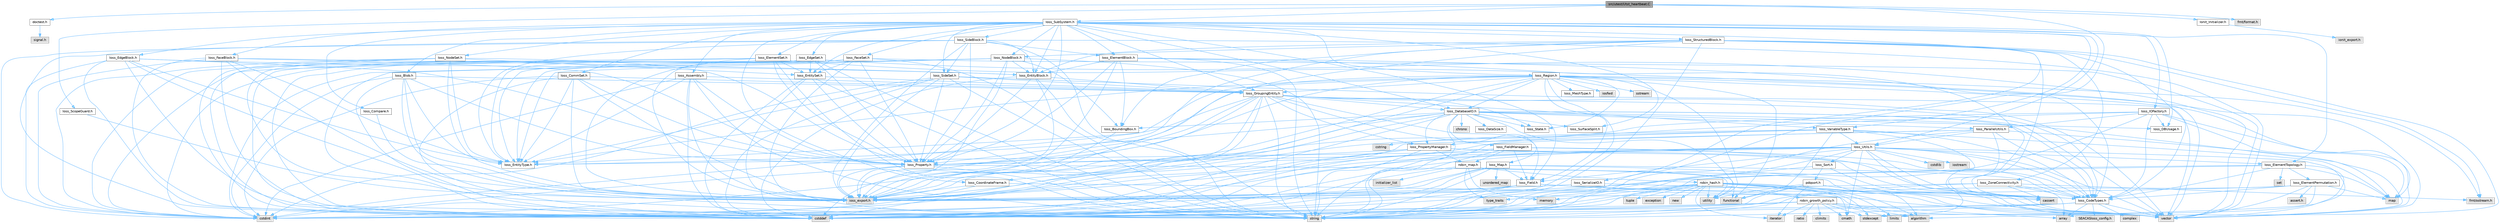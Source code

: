 digraph "src/utest/Utst_heartbeat.C"
{
 // INTERACTIVE_SVG=YES
 // LATEX_PDF_SIZE
  bgcolor="transparent";
  edge [fontname=Helvetica,fontsize=10,labelfontname=Helvetica,labelfontsize=10];
  node [fontname=Helvetica,fontsize=10,shape=box,height=0.2,width=0.4];
  Node1 [id="Node000001",label="src/utest/Utst_heartbeat.C",height=0.2,width=0.4,color="gray40", fillcolor="grey60", style="filled", fontcolor="black",tooltip=" "];
  Node1 -> Node2 [id="edge1_Node000001_Node000002",color="steelblue1",style="solid",tooltip=" "];
  Node2 [id="Node000002",label="doctest.h",height=0.2,width=0.4,color="grey40", fillcolor="white", style="filled",URL="$doctest_8h.html",tooltip=" "];
  Node2 -> Node3 [id="edge2_Node000002_Node000003",color="steelblue1",style="solid",tooltip=" "];
  Node3 [id="Node000003",label="signal.h",height=0.2,width=0.4,color="grey60", fillcolor="#E0E0E0", style="filled",tooltip=" "];
  Node1 -> Node4 [id="edge3_Node000001_Node000004",color="steelblue1",style="solid",tooltip=" "];
  Node4 [id="Node000004",label="string",height=0.2,width=0.4,color="grey60", fillcolor="#E0E0E0", style="filled",tooltip=" "];
  Node1 -> Node5 [id="edge4_Node000001_Node000005",color="steelblue1",style="solid",tooltip=" "];
  Node5 [id="Node000005",label="Ionit_Initializer.h",height=0.2,width=0.4,color="grey40", fillcolor="white", style="filled",URL="$Ionit__Initializer_8h.html",tooltip=" "];
  Node5 -> Node6 [id="edge5_Node000005_Node000006",color="steelblue1",style="solid",tooltip=" "];
  Node6 [id="Node000006",label="ionit_export.h",height=0.2,width=0.4,color="grey60", fillcolor="#E0E0E0", style="filled",tooltip=" "];
  Node1 -> Node7 [id="edge6_Node000001_Node000007",color="steelblue1",style="solid",tooltip=" "];
  Node7 [id="Node000007",label="Ioss_ScopeGuard.h",height=0.2,width=0.4,color="grey40", fillcolor="white", style="filled",URL="$Ioss__ScopeGuard_8h.html",tooltip=" "];
  Node7 -> Node8 [id="edge7_Node000007_Node000008",color="steelblue1",style="solid",tooltip=" "];
  Node8 [id="Node000008",label="ioss_export.h",height=0.2,width=0.4,color="grey60", fillcolor="#E0E0E0", style="filled",tooltip=" "];
  Node1 -> Node9 [id="edge8_Node000001_Node000009",color="steelblue1",style="solid",tooltip=" "];
  Node9 [id="Node000009",label="Ioss_SubSystem.h",height=0.2,width=0.4,color="grey40", fillcolor="white", style="filled",URL="$Ioss__SubSystem_8h.html",tooltip=" "];
  Node9 -> Node10 [id="edge9_Node000009_Node000010",color="steelblue1",style="solid",tooltip=" "];
  Node10 [id="Node000010",label="Ioss_Assembly.h",height=0.2,width=0.4,color="grey40", fillcolor="white", style="filled",URL="$Ioss__Assembly_8h.html",tooltip=" "];
  Node10 -> Node8 [id="edge10_Node000010_Node000008",color="steelblue1",style="solid",tooltip=" "];
  Node10 -> Node11 [id="edge11_Node000010_Node000011",color="steelblue1",style="solid",tooltip=" "];
  Node11 [id="Node000011",label="Ioss_EntityType.h",height=0.2,width=0.4,color="grey40", fillcolor="white", style="filled",URL="$Ioss__EntityType_8h.html",tooltip=" "];
  Node10 -> Node12 [id="edge12_Node000010_Node000012",color="steelblue1",style="solid",tooltip=" "];
  Node12 [id="Node000012",label="Ioss_Property.h",height=0.2,width=0.4,color="grey40", fillcolor="white", style="filled",URL="$Ioss__Property_8h.html",tooltip=" "];
  Node12 -> Node8 [id="edge13_Node000012_Node000008",color="steelblue1",style="solid",tooltip=" "];
  Node12 -> Node13 [id="edge14_Node000012_Node000013",color="steelblue1",style="solid",tooltip=" "];
  Node13 [id="Node000013",label="cstdint",height=0.2,width=0.4,color="grey60", fillcolor="#E0E0E0", style="filled",tooltip=" "];
  Node12 -> Node4 [id="edge15_Node000012_Node000004",color="steelblue1",style="solid",tooltip=" "];
  Node12 -> Node14 [id="edge16_Node000012_Node000014",color="steelblue1",style="solid",tooltip=" "];
  Node14 [id="Node000014",label="vector",height=0.2,width=0.4,color="grey60", fillcolor="#E0E0E0", style="filled",tooltip=" "];
  Node10 -> Node15 [id="edge17_Node000010_Node000015",color="steelblue1",style="solid",tooltip=" "];
  Node15 [id="Node000015",label="Ioss_GroupingEntity.h",height=0.2,width=0.4,color="grey40", fillcolor="white", style="filled",URL="$Ioss__GroupingEntity_8h.html",tooltip=" "];
  Node15 -> Node8 [id="edge18_Node000015_Node000008",color="steelblue1",style="solid",tooltip=" "];
  Node15 -> Node16 [id="edge19_Node000015_Node000016",color="steelblue1",style="solid",tooltip=" "];
  Node16 [id="Node000016",label="Ioss_CodeTypes.h",height=0.2,width=0.4,color="grey40", fillcolor="white", style="filled",URL="$Ioss__CodeTypes_8h.html",tooltip=" "];
  Node16 -> Node17 [id="edge20_Node000016_Node000017",color="steelblue1",style="solid",tooltip=" "];
  Node17 [id="Node000017",label="array",height=0.2,width=0.4,color="grey60", fillcolor="#E0E0E0", style="filled",tooltip=" "];
  Node16 -> Node18 [id="edge21_Node000016_Node000018",color="steelblue1",style="solid",tooltip=" "];
  Node18 [id="Node000018",label="cstddef",height=0.2,width=0.4,color="grey60", fillcolor="#E0E0E0", style="filled",tooltip=" "];
  Node16 -> Node13 [id="edge22_Node000016_Node000013",color="steelblue1",style="solid",tooltip=" "];
  Node16 -> Node4 [id="edge23_Node000016_Node000004",color="steelblue1",style="solid",tooltip=" "];
  Node16 -> Node14 [id="edge24_Node000016_Node000014",color="steelblue1",style="solid",tooltip=" "];
  Node16 -> Node19 [id="edge25_Node000016_Node000019",color="steelblue1",style="solid",tooltip=" "];
  Node19 [id="Node000019",label="SEACASIoss_config.h",height=0.2,width=0.4,color="grey60", fillcolor="#E0E0E0", style="filled",tooltip=" "];
  Node16 -> Node20 [id="edge26_Node000016_Node000020",color="steelblue1",style="solid",tooltip=" "];
  Node20 [id="Node000020",label="complex",height=0.2,width=0.4,color="grey60", fillcolor="#E0E0E0", style="filled",tooltip=" "];
  Node15 -> Node21 [id="edge27_Node000015_Node000021",color="steelblue1",style="solid",tooltip=" "];
  Node21 [id="Node000021",label="Ioss_DatabaseIO.h",height=0.2,width=0.4,color="grey40", fillcolor="white", style="filled",URL="$Ioss__DatabaseIO_8h.html",tooltip=" "];
  Node21 -> Node8 [id="edge28_Node000021_Node000008",color="steelblue1",style="solid",tooltip=" "];
  Node21 -> Node22 [id="edge29_Node000021_Node000022",color="steelblue1",style="solid",tooltip=" "];
  Node22 [id="Node000022",label="Ioss_BoundingBox.h",height=0.2,width=0.4,color="grey40", fillcolor="white", style="filled",URL="$Ioss__BoundingBox_8h.html",tooltip=" "];
  Node22 -> Node8 [id="edge30_Node000022_Node000008",color="steelblue1",style="solid",tooltip=" "];
  Node21 -> Node16 [id="edge31_Node000021_Node000016",color="steelblue1",style="solid",tooltip=" "];
  Node21 -> Node23 [id="edge32_Node000021_Node000023",color="steelblue1",style="solid",tooltip=" "];
  Node23 [id="Node000023",label="Ioss_DBUsage.h",height=0.2,width=0.4,color="grey40", fillcolor="white", style="filled",URL="$Ioss__DBUsage_8h.html",tooltip=" "];
  Node21 -> Node24 [id="edge33_Node000021_Node000024",color="steelblue1",style="solid",tooltip=" "];
  Node24 [id="Node000024",label="Ioss_DataSize.h",height=0.2,width=0.4,color="grey40", fillcolor="white", style="filled",URL="$Ioss__DataSize_8h.html",tooltip=" "];
  Node21 -> Node11 [id="edge34_Node000021_Node000011",color="steelblue1",style="solid",tooltip=" "];
  Node21 -> Node25 [id="edge35_Node000021_Node000025",color="steelblue1",style="solid",tooltip=" "];
  Node25 [id="Node000025",label="Ioss_Map.h",height=0.2,width=0.4,color="grey40", fillcolor="white", style="filled",URL="$Ioss__Map_8h.html",tooltip=" "];
  Node25 -> Node8 [id="edge36_Node000025_Node000008",color="steelblue1",style="solid",tooltip=" "];
  Node25 -> Node16 [id="edge37_Node000025_Node000016",color="steelblue1",style="solid",tooltip=" "];
  Node25 -> Node26 [id="edge38_Node000025_Node000026",color="steelblue1",style="solid",tooltip=" "];
  Node26 [id="Node000026",label="Ioss_Field.h",height=0.2,width=0.4,color="grey40", fillcolor="white", style="filled",URL="$Ioss__Field_8h.html",tooltip=" "];
  Node26 -> Node8 [id="edge39_Node000026_Node000008",color="steelblue1",style="solid",tooltip=" "];
  Node26 -> Node16 [id="edge40_Node000026_Node000016",color="steelblue1",style="solid",tooltip=" "];
  Node26 -> Node18 [id="edge41_Node000026_Node000018",color="steelblue1",style="solid",tooltip=" "];
  Node26 -> Node4 [id="edge42_Node000026_Node000004",color="steelblue1",style="solid",tooltip=" "];
  Node26 -> Node14 [id="edge43_Node000026_Node000014",color="steelblue1",style="solid",tooltip=" "];
  Node25 -> Node18 [id="edge44_Node000025_Node000018",color="steelblue1",style="solid",tooltip=" "];
  Node25 -> Node13 [id="edge45_Node000025_Node000013",color="steelblue1",style="solid",tooltip=" "];
  Node25 -> Node4 [id="edge46_Node000025_Node000004",color="steelblue1",style="solid",tooltip=" "];
  Node25 -> Node14 [id="edge47_Node000025_Node000014",color="steelblue1",style="solid",tooltip=" "];
  Node25 -> Node27 [id="edge48_Node000025_Node000027",color="steelblue1",style="solid",tooltip=" "];
  Node27 [id="Node000027",label="unordered_map",height=0.2,width=0.4,color="grey60", fillcolor="#E0E0E0", style="filled",tooltip=" "];
  Node21 -> Node28 [id="edge49_Node000021_Node000028",color="steelblue1",style="solid",tooltip=" "];
  Node28 [id="Node000028",label="Ioss_ParallelUtils.h",height=0.2,width=0.4,color="grey40", fillcolor="white", style="filled",URL="$Ioss__ParallelUtils_8h.html",tooltip=" "];
  Node28 -> Node8 [id="edge50_Node000028_Node000008",color="steelblue1",style="solid",tooltip=" "];
  Node28 -> Node16 [id="edge51_Node000028_Node000016",color="steelblue1",style="solid",tooltip=" "];
  Node28 -> Node29 [id="edge52_Node000028_Node000029",color="steelblue1",style="solid",tooltip=" "];
  Node29 [id="Node000029",label="Ioss_Utils.h",height=0.2,width=0.4,color="grey40", fillcolor="white", style="filled",URL="$Ioss__Utils_8h.html",tooltip=" "];
  Node29 -> Node8 [id="edge53_Node000029_Node000008",color="steelblue1",style="solid",tooltip=" "];
  Node29 -> Node16 [id="edge54_Node000029_Node000016",color="steelblue1",style="solid",tooltip=" "];
  Node29 -> Node30 [id="edge55_Node000029_Node000030",color="steelblue1",style="solid",tooltip=" "];
  Node30 [id="Node000030",label="Ioss_ElementTopology.h",height=0.2,width=0.4,color="grey40", fillcolor="white", style="filled",URL="$Ioss__ElementTopology_8h.html",tooltip=" "];
  Node30 -> Node8 [id="edge56_Node000030_Node000008",color="steelblue1",style="solid",tooltip=" "];
  Node30 -> Node16 [id="edge57_Node000030_Node000016",color="steelblue1",style="solid",tooltip=" "];
  Node30 -> Node31 [id="edge58_Node000030_Node000031",color="steelblue1",style="solid",tooltip=" "];
  Node31 [id="Node000031",label="Ioss_ElementPermutation.h",height=0.2,width=0.4,color="grey40", fillcolor="white", style="filled",URL="$Ioss__ElementPermutation_8h.html",tooltip=" "];
  Node31 -> Node8 [id="edge59_Node000031_Node000008",color="steelblue1",style="solid",tooltip=" "];
  Node31 -> Node16 [id="edge60_Node000031_Node000016",color="steelblue1",style="solid",tooltip=" "];
  Node31 -> Node32 [id="edge61_Node000031_Node000032",color="steelblue1",style="solid",tooltip=" "];
  Node32 [id="Node000032",label="assert.h",height=0.2,width=0.4,color="grey60", fillcolor="#E0E0E0", style="filled",tooltip=" "];
  Node31 -> Node33 [id="edge62_Node000031_Node000033",color="steelblue1",style="solid",tooltip=" "];
  Node33 [id="Node000033",label="limits",height=0.2,width=0.4,color="grey60", fillcolor="#E0E0E0", style="filled",tooltip=" "];
  Node31 -> Node34 [id="edge63_Node000031_Node000034",color="steelblue1",style="solid",tooltip=" "];
  Node34 [id="Node000034",label="map",height=0.2,width=0.4,color="grey60", fillcolor="#E0E0E0", style="filled",tooltip=" "];
  Node31 -> Node4 [id="edge64_Node000031_Node000004",color="steelblue1",style="solid",tooltip=" "];
  Node31 -> Node14 [id="edge65_Node000031_Node000014",color="steelblue1",style="solid",tooltip=" "];
  Node30 -> Node34 [id="edge66_Node000030_Node000034",color="steelblue1",style="solid",tooltip=" "];
  Node30 -> Node35 [id="edge67_Node000030_Node000035",color="steelblue1",style="solid",tooltip=" "];
  Node35 [id="Node000035",label="set",height=0.2,width=0.4,color="grey60", fillcolor="#E0E0E0", style="filled",tooltip=" "];
  Node30 -> Node4 [id="edge68_Node000030_Node000004",color="steelblue1",style="solid",tooltip=" "];
  Node30 -> Node14 [id="edge69_Node000030_Node000014",color="steelblue1",style="solid",tooltip=" "];
  Node29 -> Node11 [id="edge70_Node000029_Node000011",color="steelblue1",style="solid",tooltip=" "];
  Node29 -> Node26 [id="edge71_Node000029_Node000026",color="steelblue1",style="solid",tooltip=" "];
  Node29 -> Node12 [id="edge72_Node000029_Node000012",color="steelblue1",style="solid",tooltip=" "];
  Node29 -> Node36 [id="edge73_Node000029_Node000036",color="steelblue1",style="solid",tooltip=" "];
  Node36 [id="Node000036",label="Ioss_Sort.h",height=0.2,width=0.4,color="grey40", fillcolor="white", style="filled",URL="$Ioss__Sort_8h.html",tooltip=" "];
  Node36 -> Node37 [id="edge74_Node000036_Node000037",color="steelblue1",style="solid",tooltip=" "];
  Node37 [id="Node000037",label="pdqsort.h",height=0.2,width=0.4,color="grey40", fillcolor="white", style="filled",URL="$pdqsort_8h.html",tooltip=" "];
  Node37 -> Node38 [id="edge75_Node000037_Node000038",color="steelblue1",style="solid",tooltip=" "];
  Node38 [id="Node000038",label="algorithm",height=0.2,width=0.4,color="grey60", fillcolor="#E0E0E0", style="filled",tooltip=" "];
  Node37 -> Node18 [id="edge76_Node000037_Node000018",color="steelblue1",style="solid",tooltip=" "];
  Node37 -> Node39 [id="edge77_Node000037_Node000039",color="steelblue1",style="solid",tooltip=" "];
  Node39 [id="Node000039",label="functional",height=0.2,width=0.4,color="grey60", fillcolor="#E0E0E0", style="filled",tooltip=" "];
  Node37 -> Node40 [id="edge78_Node000037_Node000040",color="steelblue1",style="solid",tooltip=" "];
  Node40 [id="Node000040",label="iterator",height=0.2,width=0.4,color="grey60", fillcolor="#E0E0E0", style="filled",tooltip=" "];
  Node37 -> Node41 [id="edge79_Node000037_Node000041",color="steelblue1",style="solid",tooltip=" "];
  Node41 [id="Node000041",label="utility",height=0.2,width=0.4,color="grey60", fillcolor="#E0E0E0", style="filled",tooltip=" "];
  Node36 -> Node18 [id="edge80_Node000036_Node000018",color="steelblue1",style="solid",tooltip=" "];
  Node36 -> Node14 [id="edge81_Node000036_Node000014",color="steelblue1",style="solid",tooltip=" "];
  Node29 -> Node38 [id="edge82_Node000029_Node000038",color="steelblue1",style="solid",tooltip=" "];
  Node29 -> Node42 [id="edge83_Node000029_Node000042",color="steelblue1",style="solid",tooltip=" "];
  Node42 [id="Node000042",label="cassert",height=0.2,width=0.4,color="grey60", fillcolor="#E0E0E0", style="filled",tooltip=" "];
  Node29 -> Node43 [id="edge84_Node000029_Node000043",color="steelblue1",style="solid",tooltip=" "];
  Node43 [id="Node000043",label="cmath",height=0.2,width=0.4,color="grey60", fillcolor="#E0E0E0", style="filled",tooltip=" "];
  Node29 -> Node18 [id="edge85_Node000029_Node000018",color="steelblue1",style="solid",tooltip=" "];
  Node29 -> Node13 [id="edge86_Node000029_Node000013",color="steelblue1",style="solid",tooltip=" "];
  Node29 -> Node44 [id="edge87_Node000029_Node000044",color="steelblue1",style="solid",tooltip=" "];
  Node44 [id="Node000044",label="cstdlib",height=0.2,width=0.4,color="grey60", fillcolor="#E0E0E0", style="filled",tooltip=" "];
  Node29 -> Node45 [id="edge88_Node000029_Node000045",color="steelblue1",style="solid",tooltip=" "];
  Node45 [id="Node000045",label="iostream",height=0.2,width=0.4,color="grey60", fillcolor="#E0E0E0", style="filled",tooltip=" "];
  Node29 -> Node46 [id="edge89_Node000029_Node000046",color="steelblue1",style="solid",tooltip=" "];
  Node46 [id="Node000046",label="stdexcept",height=0.2,width=0.4,color="grey60", fillcolor="#E0E0E0", style="filled",tooltip=" "];
  Node29 -> Node4 [id="edge90_Node000029_Node000004",color="steelblue1",style="solid",tooltip=" "];
  Node29 -> Node14 [id="edge91_Node000029_Node000014",color="steelblue1",style="solid",tooltip=" "];
  Node28 -> Node42 [id="edge92_Node000028_Node000042",color="steelblue1",style="solid",tooltip=" "];
  Node28 -> Node18 [id="edge93_Node000028_Node000018",color="steelblue1",style="solid",tooltip=" "];
  Node28 -> Node4 [id="edge94_Node000028_Node000004",color="steelblue1",style="solid",tooltip=" "];
  Node28 -> Node14 [id="edge95_Node000028_Node000014",color="steelblue1",style="solid",tooltip=" "];
  Node21 -> Node47 [id="edge96_Node000021_Node000047",color="steelblue1",style="solid",tooltip=" "];
  Node47 [id="Node000047",label="Ioss_PropertyManager.h",height=0.2,width=0.4,color="grey40", fillcolor="white", style="filled",URL="$Ioss__PropertyManager_8h.html",tooltip=" "];
  Node47 -> Node8 [id="edge97_Node000047_Node000008",color="steelblue1",style="solid",tooltip=" "];
  Node47 -> Node16 [id="edge98_Node000047_Node000016",color="steelblue1",style="solid",tooltip=" "];
  Node47 -> Node12 [id="edge99_Node000047_Node000012",color="steelblue1",style="solid",tooltip=" "];
  Node47 -> Node18 [id="edge100_Node000047_Node000018",color="steelblue1",style="solid",tooltip=" "];
  Node47 -> Node4 [id="edge101_Node000047_Node000004",color="steelblue1",style="solid",tooltip=" "];
  Node47 -> Node14 [id="edge102_Node000047_Node000014",color="steelblue1",style="solid",tooltip=" "];
  Node47 -> Node48 [id="edge103_Node000047_Node000048",color="steelblue1",style="solid",tooltip=" "];
  Node48 [id="Node000048",label="robin_map.h",height=0.2,width=0.4,color="grey40", fillcolor="white", style="filled",URL="$robin__map_8h.html",tooltip=" "];
  Node48 -> Node18 [id="edge104_Node000048_Node000018",color="steelblue1",style="solid",tooltip=" "];
  Node48 -> Node39 [id="edge105_Node000048_Node000039",color="steelblue1",style="solid",tooltip=" "];
  Node48 -> Node49 [id="edge106_Node000048_Node000049",color="steelblue1",style="solid",tooltip=" "];
  Node49 [id="Node000049",label="initializer_list",height=0.2,width=0.4,color="grey60", fillcolor="#E0E0E0", style="filled",tooltip=" "];
  Node48 -> Node50 [id="edge107_Node000048_Node000050",color="steelblue1",style="solid",tooltip=" "];
  Node50 [id="Node000050",label="memory",height=0.2,width=0.4,color="grey60", fillcolor="#E0E0E0", style="filled",tooltip=" "];
  Node48 -> Node51 [id="edge108_Node000048_Node000051",color="steelblue1",style="solid",tooltip=" "];
  Node51 [id="Node000051",label="type_traits",height=0.2,width=0.4,color="grey60", fillcolor="#E0E0E0", style="filled",tooltip=" "];
  Node48 -> Node41 [id="edge109_Node000048_Node000041",color="steelblue1",style="solid",tooltip=" "];
  Node48 -> Node52 [id="edge110_Node000048_Node000052",color="steelblue1",style="solid",tooltip=" "];
  Node52 [id="Node000052",label="robin_hash.h",height=0.2,width=0.4,color="grey40", fillcolor="white", style="filled",URL="$robin__hash_8h.html",tooltip=" "];
  Node52 -> Node38 [id="edge111_Node000052_Node000038",color="steelblue1",style="solid",tooltip=" "];
  Node52 -> Node42 [id="edge112_Node000052_Node000042",color="steelblue1",style="solid",tooltip=" "];
  Node52 -> Node43 [id="edge113_Node000052_Node000043",color="steelblue1",style="solid",tooltip=" "];
  Node52 -> Node18 [id="edge114_Node000052_Node000018",color="steelblue1",style="solid",tooltip=" "];
  Node52 -> Node13 [id="edge115_Node000052_Node000013",color="steelblue1",style="solid",tooltip=" "];
  Node52 -> Node53 [id="edge116_Node000052_Node000053",color="steelblue1",style="solid",tooltip=" "];
  Node53 [id="Node000053",label="exception",height=0.2,width=0.4,color="grey60", fillcolor="#E0E0E0", style="filled",tooltip=" "];
  Node52 -> Node40 [id="edge117_Node000052_Node000040",color="steelblue1",style="solid",tooltip=" "];
  Node52 -> Node33 [id="edge118_Node000052_Node000033",color="steelblue1",style="solid",tooltip=" "];
  Node52 -> Node50 [id="edge119_Node000052_Node000050",color="steelblue1",style="solid",tooltip=" "];
  Node52 -> Node54 [id="edge120_Node000052_Node000054",color="steelblue1",style="solid",tooltip=" "];
  Node54 [id="Node000054",label="new",height=0.2,width=0.4,color="grey60", fillcolor="#E0E0E0", style="filled",tooltip=" "];
  Node52 -> Node46 [id="edge121_Node000052_Node000046",color="steelblue1",style="solid",tooltip=" "];
  Node52 -> Node55 [id="edge122_Node000052_Node000055",color="steelblue1",style="solid",tooltip=" "];
  Node55 [id="Node000055",label="tuple",height=0.2,width=0.4,color="grey60", fillcolor="#E0E0E0", style="filled",tooltip=" "];
  Node52 -> Node51 [id="edge123_Node000052_Node000051",color="steelblue1",style="solid",tooltip=" "];
  Node52 -> Node41 [id="edge124_Node000052_Node000041",color="steelblue1",style="solid",tooltip=" "];
  Node52 -> Node14 [id="edge125_Node000052_Node000014",color="steelblue1",style="solid",tooltip=" "];
  Node52 -> Node56 [id="edge126_Node000052_Node000056",color="steelblue1",style="solid",tooltip=" "];
  Node56 [id="Node000056",label="robin_growth_policy.h",height=0.2,width=0.4,color="grey40", fillcolor="white", style="filled",URL="$robin__growth__policy_8h.html",tooltip=" "];
  Node56 -> Node38 [id="edge127_Node000056_Node000038",color="steelblue1",style="solid",tooltip=" "];
  Node56 -> Node17 [id="edge128_Node000056_Node000017",color="steelblue1",style="solid",tooltip=" "];
  Node56 -> Node57 [id="edge129_Node000056_Node000057",color="steelblue1",style="solid",tooltip=" "];
  Node57 [id="Node000057",label="climits",height=0.2,width=0.4,color="grey60", fillcolor="#E0E0E0", style="filled",tooltip=" "];
  Node56 -> Node43 [id="edge130_Node000056_Node000043",color="steelblue1",style="solid",tooltip=" "];
  Node56 -> Node18 [id="edge131_Node000056_Node000018",color="steelblue1",style="solid",tooltip=" "];
  Node56 -> Node13 [id="edge132_Node000056_Node000013",color="steelblue1",style="solid",tooltip=" "];
  Node56 -> Node40 [id="edge133_Node000056_Node000040",color="steelblue1",style="solid",tooltip=" "];
  Node56 -> Node33 [id="edge134_Node000056_Node000033",color="steelblue1",style="solid",tooltip=" "];
  Node56 -> Node58 [id="edge135_Node000056_Node000058",color="steelblue1",style="solid",tooltip=" "];
  Node58 [id="Node000058",label="ratio",height=0.2,width=0.4,color="grey60", fillcolor="#E0E0E0", style="filled",tooltip=" "];
  Node56 -> Node46 [id="edge136_Node000056_Node000046",color="steelblue1",style="solid",tooltip=" "];
  Node21 -> Node59 [id="edge137_Node000021_Node000059",color="steelblue1",style="solid",tooltip=" "];
  Node59 [id="Node000059",label="Ioss_State.h",height=0.2,width=0.4,color="grey40", fillcolor="white", style="filled",URL="$Ioss__State_8h.html",tooltip=" "];
  Node21 -> Node60 [id="edge138_Node000021_Node000060",color="steelblue1",style="solid",tooltip=" "];
  Node60 [id="Node000060",label="Ioss_SurfaceSplit.h",height=0.2,width=0.4,color="grey40", fillcolor="white", style="filled",URL="$Ioss__SurfaceSplit_8h.html",tooltip=" "];
  Node21 -> Node61 [id="edge139_Node000021_Node000061",color="steelblue1",style="solid",tooltip=" "];
  Node61 [id="Node000061",label="chrono",height=0.2,width=0.4,color="grey60", fillcolor="#E0E0E0", style="filled",tooltip=" "];
  Node21 -> Node18 [id="edge140_Node000021_Node000018",color="steelblue1",style="solid",tooltip=" "];
  Node21 -> Node13 [id="edge141_Node000021_Node000013",color="steelblue1",style="solid",tooltip=" "];
  Node21 -> Node34 [id="edge142_Node000021_Node000034",color="steelblue1",style="solid",tooltip=" "];
  Node21 -> Node4 [id="edge143_Node000021_Node000004",color="steelblue1",style="solid",tooltip=" "];
  Node21 -> Node41 [id="edge144_Node000021_Node000041",color="steelblue1",style="solid",tooltip=" "];
  Node21 -> Node14 [id="edge145_Node000021_Node000014",color="steelblue1",style="solid",tooltip=" "];
  Node15 -> Node11 [id="edge146_Node000015_Node000011",color="steelblue1",style="solid",tooltip=" "];
  Node15 -> Node26 [id="edge147_Node000015_Node000026",color="steelblue1",style="solid",tooltip=" "];
  Node15 -> Node62 [id="edge148_Node000015_Node000062",color="steelblue1",style="solid",tooltip=" "];
  Node62 [id="Node000062",label="Ioss_FieldManager.h",height=0.2,width=0.4,color="grey40", fillcolor="white", style="filled",URL="$Ioss__FieldManager_8h.html",tooltip=" "];
  Node62 -> Node8 [id="edge149_Node000062_Node000008",color="steelblue1",style="solid",tooltip=" "];
  Node62 -> Node16 [id="edge150_Node000062_Node000016",color="steelblue1",style="solid",tooltip=" "];
  Node62 -> Node26 [id="edge151_Node000062_Node000026",color="steelblue1",style="solid",tooltip=" "];
  Node62 -> Node18 [id="edge152_Node000062_Node000018",color="steelblue1",style="solid",tooltip=" "];
  Node62 -> Node4 [id="edge153_Node000062_Node000004",color="steelblue1",style="solid",tooltip=" "];
  Node62 -> Node14 [id="edge154_Node000062_Node000014",color="steelblue1",style="solid",tooltip=" "];
  Node62 -> Node48 [id="edge155_Node000062_Node000048",color="steelblue1",style="solid",tooltip=" "];
  Node15 -> Node12 [id="edge156_Node000015_Node000012",color="steelblue1",style="solid",tooltip=" "];
  Node15 -> Node47 [id="edge157_Node000015_Node000047",color="steelblue1",style="solid",tooltip=" "];
  Node15 -> Node59 [id="edge158_Node000015_Node000059",color="steelblue1",style="solid",tooltip=" "];
  Node15 -> Node63 [id="edge159_Node000015_Node000063",color="steelblue1",style="solid",tooltip=" "];
  Node63 [id="Node000063",label="Ioss_VariableType.h",height=0.2,width=0.4,color="grey40", fillcolor="white", style="filled",URL="$Ioss__VariableType_8h.html",tooltip=" "];
  Node63 -> Node8 [id="edge160_Node000063_Node000008",color="steelblue1",style="solid",tooltip=" "];
  Node63 -> Node16 [id="edge161_Node000063_Node000016",color="steelblue1",style="solid",tooltip=" "];
  Node63 -> Node29 [id="edge162_Node000063_Node000029",color="steelblue1",style="solid",tooltip=" "];
  Node63 -> Node64 [id="edge163_Node000063_Node000064",color="steelblue1",style="solid",tooltip=" "];
  Node64 [id="Node000064",label="cstring",height=0.2,width=0.4,color="grey60", fillcolor="#E0E0E0", style="filled",tooltip=" "];
  Node63 -> Node39 [id="edge164_Node000063_Node000039",color="steelblue1",style="solid",tooltip=" "];
  Node63 -> Node34 [id="edge165_Node000063_Node000034",color="steelblue1",style="solid",tooltip=" "];
  Node63 -> Node4 [id="edge166_Node000063_Node000004",color="steelblue1",style="solid",tooltip=" "];
  Node63 -> Node14 [id="edge167_Node000063_Node000014",color="steelblue1",style="solid",tooltip=" "];
  Node15 -> Node18 [id="edge168_Node000015_Node000018",color="steelblue1",style="solid",tooltip=" "];
  Node15 -> Node13 [id="edge169_Node000015_Node000013",color="steelblue1",style="solid",tooltip=" "];
  Node15 -> Node4 [id="edge170_Node000015_Node000004",color="steelblue1",style="solid",tooltip=" "];
  Node15 -> Node14 [id="edge171_Node000015_Node000014",color="steelblue1",style="solid",tooltip=" "];
  Node10 -> Node18 [id="edge172_Node000010_Node000018",color="steelblue1",style="solid",tooltip=" "];
  Node10 -> Node13 [id="edge173_Node000010_Node000013",color="steelblue1",style="solid",tooltip=" "];
  Node10 -> Node4 [id="edge174_Node000010_Node000004",color="steelblue1",style="solid",tooltip=" "];
  Node9 -> Node65 [id="edge175_Node000009_Node000065",color="steelblue1",style="solid",tooltip=" "];
  Node65 [id="Node000065",label="Ioss_Blob.h",height=0.2,width=0.4,color="grey40", fillcolor="white", style="filled",URL="$Ioss__Blob_8h.html",tooltip=" "];
  Node65 -> Node8 [id="edge176_Node000065_Node000008",color="steelblue1",style="solid",tooltip=" "];
  Node65 -> Node11 [id="edge177_Node000065_Node000011",color="steelblue1",style="solid",tooltip=" "];
  Node65 -> Node12 [id="edge178_Node000065_Node000012",color="steelblue1",style="solid",tooltip=" "];
  Node65 -> Node15 [id="edge179_Node000065_Node000015",color="steelblue1",style="solid",tooltip=" "];
  Node65 -> Node18 [id="edge180_Node000065_Node000018",color="steelblue1",style="solid",tooltip=" "];
  Node65 -> Node13 [id="edge181_Node000065_Node000013",color="steelblue1",style="solid",tooltip=" "];
  Node65 -> Node4 [id="edge182_Node000065_Node000004",color="steelblue1",style="solid",tooltip=" "];
  Node9 -> Node66 [id="edge183_Node000009_Node000066",color="steelblue1",style="solid",tooltip=" "];
  Node66 [id="Node000066",label="Ioss_CommSet.h",height=0.2,width=0.4,color="grey40", fillcolor="white", style="filled",URL="$Ioss__CommSet_8h.html",tooltip=" "];
  Node66 -> Node8 [id="edge184_Node000066_Node000008",color="steelblue1",style="solid",tooltip=" "];
  Node66 -> Node11 [id="edge185_Node000066_Node000011",color="steelblue1",style="solid",tooltip=" "];
  Node66 -> Node15 [id="edge186_Node000066_Node000015",color="steelblue1",style="solid",tooltip=" "];
  Node66 -> Node12 [id="edge187_Node000066_Node000012",color="steelblue1",style="solid",tooltip=" "];
  Node66 -> Node18 [id="edge188_Node000066_Node000018",color="steelblue1",style="solid",tooltip=" "];
  Node66 -> Node13 [id="edge189_Node000066_Node000013",color="steelblue1",style="solid",tooltip=" "];
  Node66 -> Node4 [id="edge190_Node000066_Node000004",color="steelblue1",style="solid",tooltip=" "];
  Node9 -> Node67 [id="edge191_Node000009_Node000067",color="steelblue1",style="solid",tooltip=" "];
  Node67 [id="Node000067",label="Ioss_Compare.h",height=0.2,width=0.4,color="grey40", fillcolor="white", style="filled",URL="$Ioss__Compare_8h.html",tooltip=" "];
  Node67 -> Node8 [id="edge192_Node000067_Node000008",color="steelblue1",style="solid",tooltip=" "];
  Node9 -> Node68 [id="edge193_Node000009_Node000068",color="steelblue1",style="solid",tooltip=" "];
  Node68 [id="Node000068",label="Ioss_CoordinateFrame.h",height=0.2,width=0.4,color="grey40", fillcolor="white", style="filled",URL="$Ioss__CoordinateFrame_8h.html",tooltip=" "];
  Node68 -> Node8 [id="edge194_Node000068_Node000008",color="steelblue1",style="solid",tooltip=" "];
  Node68 -> Node13 [id="edge195_Node000068_Node000013",color="steelblue1",style="solid",tooltip=" "];
  Node68 -> Node14 [id="edge196_Node000068_Node000014",color="steelblue1",style="solid",tooltip=" "];
  Node9 -> Node23 [id="edge197_Node000009_Node000023",color="steelblue1",style="solid",tooltip=" "];
  Node9 -> Node21 [id="edge198_Node000009_Node000021",color="steelblue1",style="solid",tooltip=" "];
  Node9 -> Node69 [id="edge199_Node000009_Node000069",color="steelblue1",style="solid",tooltip=" "];
  Node69 [id="Node000069",label="Ioss_EdgeBlock.h",height=0.2,width=0.4,color="grey40", fillcolor="white", style="filled",URL="$Ioss__EdgeBlock_8h.html",tooltip=" "];
  Node69 -> Node8 [id="edge200_Node000069_Node000008",color="steelblue1",style="solid",tooltip=" "];
  Node69 -> Node11 [id="edge201_Node000069_Node000011",color="steelblue1",style="solid",tooltip=" "];
  Node69 -> Node70 [id="edge202_Node000069_Node000070",color="steelblue1",style="solid",tooltip=" "];
  Node70 [id="Node000070",label="Ioss_EntityBlock.h",height=0.2,width=0.4,color="grey40", fillcolor="white", style="filled",URL="$Ioss__EntityBlock_8h.html",tooltip=" "];
  Node70 -> Node8 [id="edge203_Node000070_Node000008",color="steelblue1",style="solid",tooltip=" "];
  Node70 -> Node15 [id="edge204_Node000070_Node000015",color="steelblue1",style="solid",tooltip=" "];
  Node70 -> Node12 [id="edge205_Node000070_Node000012",color="steelblue1",style="solid",tooltip=" "];
  Node70 -> Node18 [id="edge206_Node000070_Node000018",color="steelblue1",style="solid",tooltip=" "];
  Node70 -> Node4 [id="edge207_Node000070_Node000004",color="steelblue1",style="solid",tooltip=" "];
  Node69 -> Node12 [id="edge208_Node000069_Node000012",color="steelblue1",style="solid",tooltip=" "];
  Node69 -> Node18 [id="edge209_Node000069_Node000018",color="steelblue1",style="solid",tooltip=" "];
  Node69 -> Node13 [id="edge210_Node000069_Node000013",color="steelblue1",style="solid",tooltip=" "];
  Node69 -> Node4 [id="edge211_Node000069_Node000004",color="steelblue1",style="solid",tooltip=" "];
  Node9 -> Node71 [id="edge212_Node000009_Node000071",color="steelblue1",style="solid",tooltip=" "];
  Node71 [id="Node000071",label="Ioss_EdgeSet.h",height=0.2,width=0.4,color="grey40", fillcolor="white", style="filled",URL="$Ioss__EdgeSet_8h.html",tooltip=" "];
  Node71 -> Node8 [id="edge213_Node000071_Node000008",color="steelblue1",style="solid",tooltip=" "];
  Node71 -> Node11 [id="edge214_Node000071_Node000011",color="steelblue1",style="solid",tooltip=" "];
  Node71 -> Node12 [id="edge215_Node000071_Node000012",color="steelblue1",style="solid",tooltip=" "];
  Node71 -> Node72 [id="edge216_Node000071_Node000072",color="steelblue1",style="solid",tooltip=" "];
  Node72 [id="Node000072",label="Ioss_EntitySet.h",height=0.2,width=0.4,color="grey40", fillcolor="white", style="filled",URL="$Ioss__EntitySet_8h.html",tooltip=" "];
  Node72 -> Node8 [id="edge217_Node000072_Node000008",color="steelblue1",style="solid",tooltip=" "];
  Node72 -> Node15 [id="edge218_Node000072_Node000015",color="steelblue1",style="solid",tooltip=" "];
  Node72 -> Node12 [id="edge219_Node000072_Node000012",color="steelblue1",style="solid",tooltip=" "];
  Node72 -> Node18 [id="edge220_Node000072_Node000018",color="steelblue1",style="solid",tooltip=" "];
  Node72 -> Node4 [id="edge221_Node000072_Node000004",color="steelblue1",style="solid",tooltip=" "];
  Node71 -> Node18 [id="edge222_Node000071_Node000018",color="steelblue1",style="solid",tooltip=" "];
  Node71 -> Node13 [id="edge223_Node000071_Node000013",color="steelblue1",style="solid",tooltip=" "];
  Node71 -> Node4 [id="edge224_Node000071_Node000004",color="steelblue1",style="solid",tooltip=" "];
  Node71 -> Node14 [id="edge225_Node000071_Node000014",color="steelblue1",style="solid",tooltip=" "];
  Node9 -> Node73 [id="edge226_Node000009_Node000073",color="steelblue1",style="solid",tooltip=" "];
  Node73 [id="Node000073",label="Ioss_ElementBlock.h",height=0.2,width=0.4,color="grey40", fillcolor="white", style="filled",URL="$Ioss__ElementBlock_8h.html",tooltip=" "];
  Node73 -> Node8 [id="edge227_Node000073_Node000008",color="steelblue1",style="solid",tooltip=" "];
  Node73 -> Node22 [id="edge228_Node000073_Node000022",color="steelblue1",style="solid",tooltip=" "];
  Node73 -> Node16 [id="edge229_Node000073_Node000016",color="steelblue1",style="solid",tooltip=" "];
  Node73 -> Node70 [id="edge230_Node000073_Node000070",color="steelblue1",style="solid",tooltip=" "];
  Node73 -> Node12 [id="edge231_Node000073_Node000012",color="steelblue1",style="solid",tooltip=" "];
  Node73 -> Node42 [id="edge232_Node000073_Node000042",color="steelblue1",style="solid",tooltip=" "];
  Node73 -> Node4 [id="edge233_Node000073_Node000004",color="steelblue1",style="solid",tooltip=" "];
  Node9 -> Node74 [id="edge234_Node000009_Node000074",color="steelblue1",style="solid",tooltip=" "];
  Node74 [id="Node000074",label="Ioss_ElementSet.h",height=0.2,width=0.4,color="grey40", fillcolor="white", style="filled",URL="$Ioss__ElementSet_8h.html",tooltip=" "];
  Node74 -> Node8 [id="edge235_Node000074_Node000008",color="steelblue1",style="solid",tooltip=" "];
  Node74 -> Node11 [id="edge236_Node000074_Node000011",color="steelblue1",style="solid",tooltip=" "];
  Node74 -> Node12 [id="edge237_Node000074_Node000012",color="steelblue1",style="solid",tooltip=" "];
  Node74 -> Node72 [id="edge238_Node000074_Node000072",color="steelblue1",style="solid",tooltip=" "];
  Node74 -> Node18 [id="edge239_Node000074_Node000018",color="steelblue1",style="solid",tooltip=" "];
  Node74 -> Node13 [id="edge240_Node000074_Node000013",color="steelblue1",style="solid",tooltip=" "];
  Node74 -> Node4 [id="edge241_Node000074_Node000004",color="steelblue1",style="solid",tooltip=" "];
  Node74 -> Node14 [id="edge242_Node000074_Node000014",color="steelblue1",style="solid",tooltip=" "];
  Node9 -> Node30 [id="edge243_Node000009_Node000030",color="steelblue1",style="solid",tooltip=" "];
  Node9 -> Node70 [id="edge244_Node000009_Node000070",color="steelblue1",style="solid",tooltip=" "];
  Node9 -> Node72 [id="edge245_Node000009_Node000072",color="steelblue1",style="solid",tooltip=" "];
  Node9 -> Node75 [id="edge246_Node000009_Node000075",color="steelblue1",style="solid",tooltip=" "];
  Node75 [id="Node000075",label="Ioss_FaceBlock.h",height=0.2,width=0.4,color="grey40", fillcolor="white", style="filled",URL="$Ioss__FaceBlock_8h.html",tooltip=" "];
  Node75 -> Node8 [id="edge247_Node000075_Node000008",color="steelblue1",style="solid",tooltip=" "];
  Node75 -> Node11 [id="edge248_Node000075_Node000011",color="steelblue1",style="solid",tooltip=" "];
  Node75 -> Node70 [id="edge249_Node000075_Node000070",color="steelblue1",style="solid",tooltip=" "];
  Node75 -> Node12 [id="edge250_Node000075_Node000012",color="steelblue1",style="solid",tooltip=" "];
  Node75 -> Node18 [id="edge251_Node000075_Node000018",color="steelblue1",style="solid",tooltip=" "];
  Node75 -> Node13 [id="edge252_Node000075_Node000013",color="steelblue1",style="solid",tooltip=" "];
  Node75 -> Node4 [id="edge253_Node000075_Node000004",color="steelblue1",style="solid",tooltip=" "];
  Node9 -> Node76 [id="edge254_Node000009_Node000076",color="steelblue1",style="solid",tooltip=" "];
  Node76 [id="Node000076",label="Ioss_FaceSet.h",height=0.2,width=0.4,color="grey40", fillcolor="white", style="filled",URL="$Ioss__FaceSet_8h.html",tooltip=" "];
  Node76 -> Node8 [id="edge255_Node000076_Node000008",color="steelblue1",style="solid",tooltip=" "];
  Node76 -> Node11 [id="edge256_Node000076_Node000011",color="steelblue1",style="solid",tooltip=" "];
  Node76 -> Node12 [id="edge257_Node000076_Node000012",color="steelblue1",style="solid",tooltip=" "];
  Node76 -> Node72 [id="edge258_Node000076_Node000072",color="steelblue1",style="solid",tooltip=" "];
  Node76 -> Node18 [id="edge259_Node000076_Node000018",color="steelblue1",style="solid",tooltip=" "];
  Node76 -> Node13 [id="edge260_Node000076_Node000013",color="steelblue1",style="solid",tooltip=" "];
  Node76 -> Node4 [id="edge261_Node000076_Node000004",color="steelblue1",style="solid",tooltip=" "];
  Node76 -> Node14 [id="edge262_Node000076_Node000014",color="steelblue1",style="solid",tooltip=" "];
  Node9 -> Node26 [id="edge263_Node000009_Node000026",color="steelblue1",style="solid",tooltip=" "];
  Node9 -> Node15 [id="edge264_Node000009_Node000015",color="steelblue1",style="solid",tooltip=" "];
  Node9 -> Node77 [id="edge265_Node000009_Node000077",color="steelblue1",style="solid",tooltip=" "];
  Node77 [id="Node000077",label="Ioss_IOFactory.h",height=0.2,width=0.4,color="grey40", fillcolor="white", style="filled",URL="$Ioss__IOFactory_8h.html",tooltip=" "];
  Node77 -> Node8 [id="edge266_Node000077_Node000008",color="steelblue1",style="solid",tooltip=" "];
  Node77 -> Node16 [id="edge267_Node000077_Node000016",color="steelblue1",style="solid",tooltip=" "];
  Node77 -> Node4 [id="edge268_Node000077_Node000004",color="steelblue1",style="solid",tooltip=" "];
  Node77 -> Node23 [id="edge269_Node000077_Node000023",color="steelblue1",style="solid",tooltip=" "];
  Node77 -> Node28 [id="edge270_Node000077_Node000028",color="steelblue1",style="solid",tooltip=" "];
  Node77 -> Node47 [id="edge271_Node000077_Node000047",color="steelblue1",style="solid",tooltip=" "];
  Node77 -> Node34 [id="edge272_Node000077_Node000034",color="steelblue1",style="solid",tooltip=" "];
  Node77 -> Node14 [id="edge273_Node000077_Node000014",color="steelblue1",style="solid",tooltip=" "];
  Node9 -> Node78 [id="edge274_Node000009_Node000078",color="steelblue1",style="solid",tooltip=" "];
  Node78 [id="Node000078",label="Ioss_NodeBlock.h",height=0.2,width=0.4,color="grey40", fillcolor="white", style="filled",URL="$Ioss__NodeBlock_8h.html",tooltip=" "];
  Node78 -> Node8 [id="edge275_Node000078_Node000008",color="steelblue1",style="solid",tooltip=" "];
  Node78 -> Node22 [id="edge276_Node000078_Node000022",color="steelblue1",style="solid",tooltip=" "];
  Node78 -> Node70 [id="edge277_Node000078_Node000070",color="steelblue1",style="solid",tooltip=" "];
  Node78 -> Node11 [id="edge278_Node000078_Node000011",color="steelblue1",style="solid",tooltip=" "];
  Node78 -> Node12 [id="edge279_Node000078_Node000012",color="steelblue1",style="solid",tooltip=" "];
  Node78 -> Node18 [id="edge280_Node000078_Node000018",color="steelblue1",style="solid",tooltip=" "];
  Node78 -> Node13 [id="edge281_Node000078_Node000013",color="steelblue1",style="solid",tooltip=" "];
  Node78 -> Node4 [id="edge282_Node000078_Node000004",color="steelblue1",style="solid",tooltip=" "];
  Node9 -> Node79 [id="edge283_Node000009_Node000079",color="steelblue1",style="solid",tooltip=" "];
  Node79 [id="Node000079",label="Ioss_NodeSet.h",height=0.2,width=0.4,color="grey40", fillcolor="white", style="filled",URL="$Ioss__NodeSet_8h.html",tooltip=" "];
  Node79 -> Node8 [id="edge284_Node000079_Node000008",color="steelblue1",style="solid",tooltip=" "];
  Node79 -> Node11 [id="edge285_Node000079_Node000011",color="steelblue1",style="solid",tooltip=" "];
  Node79 -> Node12 [id="edge286_Node000079_Node000012",color="steelblue1",style="solid",tooltip=" "];
  Node79 -> Node72 [id="edge287_Node000079_Node000072",color="steelblue1",style="solid",tooltip=" "];
  Node79 -> Node18 [id="edge288_Node000079_Node000018",color="steelblue1",style="solid",tooltip=" "];
  Node79 -> Node13 [id="edge289_Node000079_Node000013",color="steelblue1",style="solid",tooltip=" "];
  Node79 -> Node4 [id="edge290_Node000079_Node000004",color="steelblue1",style="solid",tooltip=" "];
  Node9 -> Node12 [id="edge291_Node000009_Node000012",color="steelblue1",style="solid",tooltip=" "];
  Node9 -> Node80 [id="edge292_Node000009_Node000080",color="steelblue1",style="solid",tooltip=" "];
  Node80 [id="Node000080",label="Ioss_Region.h",height=0.2,width=0.4,color="grey40", fillcolor="white", style="filled",URL="$Ioss__Region_8h.html",tooltip=" "];
  Node80 -> Node8 [id="edge293_Node000080_Node000008",color="steelblue1",style="solid",tooltip=" "];
  Node80 -> Node68 [id="edge294_Node000080_Node000068",color="steelblue1",style="solid",tooltip=" "];
  Node80 -> Node21 [id="edge295_Node000080_Node000021",color="steelblue1",style="solid",tooltip=" "];
  Node80 -> Node11 [id="edge296_Node000080_Node000011",color="steelblue1",style="solid",tooltip=" "];
  Node80 -> Node26 [id="edge297_Node000080_Node000026",color="steelblue1",style="solid",tooltip=" "];
  Node80 -> Node15 [id="edge298_Node000080_Node000015",color="steelblue1",style="solid",tooltip=" "];
  Node80 -> Node81 [id="edge299_Node000080_Node000081",color="steelblue1",style="solid",tooltip=" "];
  Node81 [id="Node000081",label="Ioss_MeshType.h",height=0.2,width=0.4,color="grey40", fillcolor="white", style="filled",URL="$Ioss__MeshType_8h.html",tooltip=" "];
  Node80 -> Node12 [id="edge300_Node000080_Node000012",color="steelblue1",style="solid",tooltip=" "];
  Node80 -> Node59 [id="edge301_Node000080_Node000059",color="steelblue1",style="solid",tooltip=" "];
  Node80 -> Node18 [id="edge302_Node000080_Node000018",color="steelblue1",style="solid",tooltip=" "];
  Node80 -> Node13 [id="edge303_Node000080_Node000013",color="steelblue1",style="solid",tooltip=" "];
  Node80 -> Node39 [id="edge304_Node000080_Node000039",color="steelblue1",style="solid",tooltip=" "];
  Node80 -> Node82 [id="edge305_Node000080_Node000082",color="steelblue1",style="solid",tooltip=" "];
  Node82 [id="Node000082",label="iosfwd",height=0.2,width=0.4,color="grey60", fillcolor="#E0E0E0", style="filled",tooltip=" "];
  Node80 -> Node34 [id="edge306_Node000080_Node000034",color="steelblue1",style="solid",tooltip=" "];
  Node80 -> Node4 [id="edge307_Node000080_Node000004",color="steelblue1",style="solid",tooltip=" "];
  Node80 -> Node41 [id="edge308_Node000080_Node000041",color="steelblue1",style="solid",tooltip=" "];
  Node80 -> Node14 [id="edge309_Node000080_Node000014",color="steelblue1",style="solid",tooltip=" "];
  Node80 -> Node83 [id="edge310_Node000080_Node000083",color="steelblue1",style="solid",tooltip=" "];
  Node83 [id="Node000083",label="sstream",height=0.2,width=0.4,color="grey60", fillcolor="#E0E0E0", style="filled",tooltip=" "];
  Node80 -> Node84 [id="edge311_Node000080_Node000084",color="steelblue1",style="solid",tooltip=" "];
  Node84 [id="Node000084",label="fmt/ostream.h",height=0.2,width=0.4,color="grey60", fillcolor="#E0E0E0", style="filled",tooltip=" "];
  Node9 -> Node85 [id="edge312_Node000009_Node000085",color="steelblue1",style="solid",tooltip=" "];
  Node85 [id="Node000085",label="Ioss_SerializeIO.h",height=0.2,width=0.4,color="grey40", fillcolor="white", style="filled",URL="$Ioss__SerializeIO_8h.html",tooltip=" "];
  Node85 -> Node8 [id="edge313_Node000085_Node000008",color="steelblue1",style="solid",tooltip=" "];
  Node85 -> Node16 [id="edge314_Node000085_Node000016",color="steelblue1",style="solid",tooltip=" "];
  Node9 -> Node86 [id="edge315_Node000009_Node000086",color="steelblue1",style="solid",tooltip=" "];
  Node86 [id="Node000086",label="Ioss_SideBlock.h",height=0.2,width=0.4,color="grey40", fillcolor="white", style="filled",URL="$Ioss__SideBlock_8h.html",tooltip=" "];
  Node86 -> Node8 [id="edge316_Node000086_Node000008",color="steelblue1",style="solid",tooltip=" "];
  Node86 -> Node73 [id="edge317_Node000086_Node000073",color="steelblue1",style="solid",tooltip=" "];
  Node86 -> Node70 [id="edge318_Node000086_Node000070",color="steelblue1",style="solid",tooltip=" "];
  Node86 -> Node11 [id="edge319_Node000086_Node000011",color="steelblue1",style="solid",tooltip=" "];
  Node86 -> Node12 [id="edge320_Node000086_Node000012",color="steelblue1",style="solid",tooltip=" "];
  Node86 -> Node87 [id="edge321_Node000086_Node000087",color="steelblue1",style="solid",tooltip=" "];
  Node87 [id="Node000087",label="Ioss_SideSet.h",height=0.2,width=0.4,color="grey40", fillcolor="white", style="filled",URL="$Ioss__SideSet_8h.html",tooltip=" "];
  Node87 -> Node8 [id="edge322_Node000087_Node000008",color="steelblue1",style="solid",tooltip=" "];
  Node87 -> Node11 [id="edge323_Node000087_Node000011",color="steelblue1",style="solid",tooltip=" "];
  Node87 -> Node15 [id="edge324_Node000087_Node000015",color="steelblue1",style="solid",tooltip=" "];
  Node87 -> Node12 [id="edge325_Node000087_Node000012",color="steelblue1",style="solid",tooltip=" "];
  Node87 -> Node18 [id="edge326_Node000087_Node000018",color="steelblue1",style="solid",tooltip=" "];
  Node87 -> Node13 [id="edge327_Node000087_Node000013",color="steelblue1",style="solid",tooltip=" "];
  Node87 -> Node4 [id="edge328_Node000087_Node000004",color="steelblue1",style="solid",tooltip=" "];
  Node87 -> Node14 [id="edge329_Node000087_Node000014",color="steelblue1",style="solid",tooltip=" "];
  Node86 -> Node18 [id="edge330_Node000086_Node000018",color="steelblue1",style="solid",tooltip=" "];
  Node86 -> Node13 [id="edge331_Node000086_Node000013",color="steelblue1",style="solid",tooltip=" "];
  Node86 -> Node4 [id="edge332_Node000086_Node000004",color="steelblue1",style="solid",tooltip=" "];
  Node86 -> Node14 [id="edge333_Node000086_Node000014",color="steelblue1",style="solid",tooltip=" "];
  Node9 -> Node87 [id="edge334_Node000009_Node000087",color="steelblue1",style="solid",tooltip=" "];
  Node9 -> Node88 [id="edge335_Node000009_Node000088",color="steelblue1",style="solid",tooltip=" "];
  Node88 [id="Node000088",label="Ioss_StructuredBlock.h",height=0.2,width=0.4,color="grey40", fillcolor="white", style="filled",URL="$Ioss__StructuredBlock_8h.html",tooltip=" "];
  Node88 -> Node8 [id="edge336_Node000088_Node000008",color="steelblue1",style="solid",tooltip=" "];
  Node88 -> Node22 [id="edge337_Node000088_Node000022",color="steelblue1",style="solid",tooltip=" "];
  Node88 -> Node16 [id="edge338_Node000088_Node000016",color="steelblue1",style="solid",tooltip=" "];
  Node88 -> Node70 [id="edge339_Node000088_Node000070",color="steelblue1",style="solid",tooltip=" "];
  Node88 -> Node78 [id="edge340_Node000088_Node000078",color="steelblue1",style="solid",tooltip=" "];
  Node88 -> Node12 [id="edge341_Node000088_Node000012",color="steelblue1",style="solid",tooltip=" "];
  Node88 -> Node89 [id="edge342_Node000088_Node000089",color="steelblue1",style="solid",tooltip=" "];
  Node89 [id="Node000089",label="Ioss_ZoneConnectivity.h",height=0.2,width=0.4,color="grey40", fillcolor="white", style="filled",URL="$Ioss__ZoneConnectivity_8h.html",tooltip=" "];
  Node89 -> Node8 [id="edge343_Node000089_Node000008",color="steelblue1",style="solid",tooltip=" "];
  Node89 -> Node16 [id="edge344_Node000089_Node000016",color="steelblue1",style="solid",tooltip=" "];
  Node89 -> Node17 [id="edge345_Node000089_Node000017",color="steelblue1",style="solid",tooltip=" "];
  Node89 -> Node42 [id="edge346_Node000089_Node000042",color="steelblue1",style="solid",tooltip=" "];
  Node89 -> Node84 [id="edge347_Node000089_Node000084",color="steelblue1",style="solid",tooltip=" "];
  Node89 -> Node4 [id="edge348_Node000089_Node000004",color="steelblue1",style="solid",tooltip=" "];
  Node88 -> Node17 [id="edge349_Node000088_Node000017",color="steelblue1",style="solid",tooltip=" "];
  Node88 -> Node42 [id="edge350_Node000088_Node000042",color="steelblue1",style="solid",tooltip=" "];
  Node88 -> Node84 [id="edge351_Node000088_Node000084",color="steelblue1",style="solid",tooltip=" "];
  Node88 -> Node4 [id="edge352_Node000088_Node000004",color="steelblue1",style="solid",tooltip=" "];
  Node9 -> Node60 [id="edge353_Node000009_Node000060",color="steelblue1",style="solid",tooltip=" "];
  Node9 -> Node29 [id="edge354_Node000009_Node000029",color="steelblue1",style="solid",tooltip=" "];
  Node9 -> Node63 [id="edge355_Node000009_Node000063",color="steelblue1",style="solid",tooltip=" "];
  Node1 -> Node90 [id="edge356_Node000001_Node000090",color="steelblue1",style="solid",tooltip=" "];
  Node90 [id="Node000090",label="fmt/format.h",height=0.2,width=0.4,color="grey60", fillcolor="#E0E0E0", style="filled",tooltip=" "];
}
